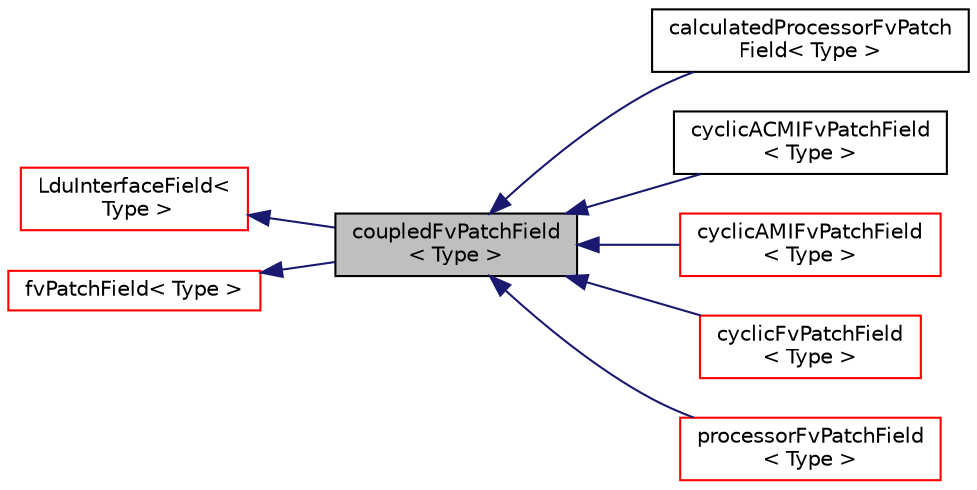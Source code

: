 digraph "coupledFvPatchField&lt; Type &gt;"
{
  bgcolor="transparent";
  edge [fontname="Helvetica",fontsize="10",labelfontname="Helvetica",labelfontsize="10"];
  node [fontname="Helvetica",fontsize="10",shape=record];
  rankdir="LR";
  Node1 [label="coupledFvPatchField\l\< Type \>",height=0.2,width=0.4,color="black", fillcolor="grey75", style="filled" fontcolor="black"];
  Node2 -> Node1 [dir="back",color="midnightblue",fontsize="10",style="solid",fontname="Helvetica"];
  Node2 [label="LduInterfaceField\<\l Type \>",height=0.2,width=0.4,color="red",URL="$classFoam_1_1LduInterfaceField.html",tooltip="An abstract base class for implicitly-coupled interface fields e.g. processor and cyclic patch fields..."];
  Node3 -> Node1 [dir="back",color="midnightblue",fontsize="10",style="solid",fontname="Helvetica"];
  Node3 [label="fvPatchField\< Type \>",height=0.2,width=0.4,color="red",URL="$classFoam_1_1fvPatchField.html",tooltip="Abstract base class with a fat-interface to all derived classes covering all possible ways in which t..."];
  Node1 -> Node4 [dir="back",color="midnightblue",fontsize="10",style="solid",fontname="Helvetica"];
  Node4 [label="calculatedProcessorFvPatch\lField\< Type \>",height=0.2,width=0.4,color="black",URL="$classFoam_1_1calculatedProcessorFvPatchField.html",tooltip="processorFvPatchField type bypassing fvPatch "];
  Node1 -> Node5 [dir="back",color="midnightblue",fontsize="10",style="solid",fontname="Helvetica"];
  Node5 [label="cyclicACMIFvPatchField\l\< Type \>",height=0.2,width=0.4,color="black",URL="$classFoam_1_1cyclicACMIFvPatchField.html",tooltip="This boundary condition enforces a cyclic condition between a pair of boundaries, whereby communicati..."];
  Node1 -> Node6 [dir="back",color="midnightblue",fontsize="10",style="solid",fontname="Helvetica"];
  Node6 [label="cyclicAMIFvPatchField\l\< Type \>",height=0.2,width=0.4,color="red",URL="$classFoam_1_1cyclicAMIFvPatchField.html",tooltip="This boundary condition enforces a cyclic condition between a pair of boundaries, whereby communicati..."];
  Node1 -> Node7 [dir="back",color="midnightblue",fontsize="10",style="solid",fontname="Helvetica"];
  Node7 [label="cyclicFvPatchField\l\< Type \>",height=0.2,width=0.4,color="red",URL="$classFoam_1_1cyclicFvPatchField.html",tooltip="This boundary condition enforces a cyclic condition between a pair of boundaries. ..."];
  Node1 -> Node8 [dir="back",color="midnightblue",fontsize="10",style="solid",fontname="Helvetica"];
  Node8 [label="processorFvPatchField\l\< Type \>",height=0.2,width=0.4,color="red",URL="$classFoam_1_1processorFvPatchField.html",tooltip="This boundary condition enables processor communication across patches. "];
}
